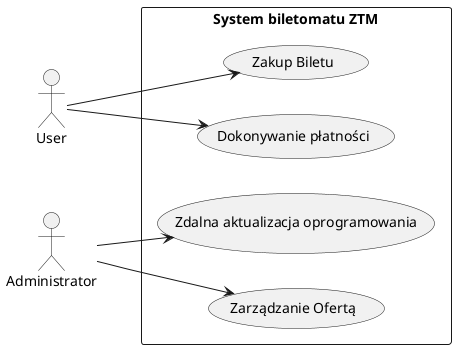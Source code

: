 @startuml
left to right direction

actor User
actor Administrator

rectangle "System biletomatu ZTM" {
User --> (Zakup Biletu)
User --> (Dokonywanie płatności)
Administrator --> (Zdalna aktualizacja oprogramowania)
Administrator --> (Zarządzanie Ofertą)
}
@enduml
